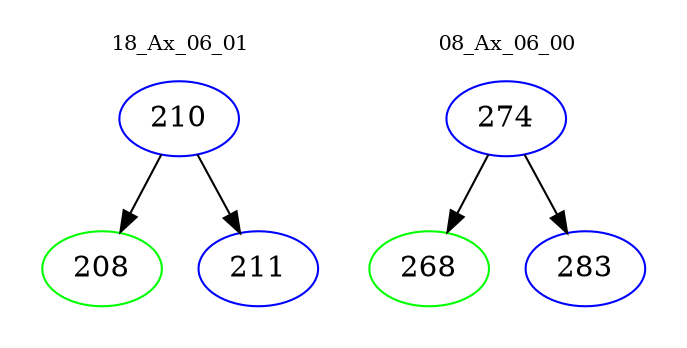 digraph{
subgraph cluster_0 {
color = white
label = "18_Ax_06_01";
fontsize=10;
T0_210 [label="210", color="blue"]
T0_210 -> T0_208 [color="black"]
T0_208 [label="208", color="green"]
T0_210 -> T0_211 [color="black"]
T0_211 [label="211", color="blue"]
}
subgraph cluster_1 {
color = white
label = "08_Ax_06_00";
fontsize=10;
T1_274 [label="274", color="blue"]
T1_274 -> T1_268 [color="black"]
T1_268 [label="268", color="green"]
T1_274 -> T1_283 [color="black"]
T1_283 [label="283", color="blue"]
}
}
